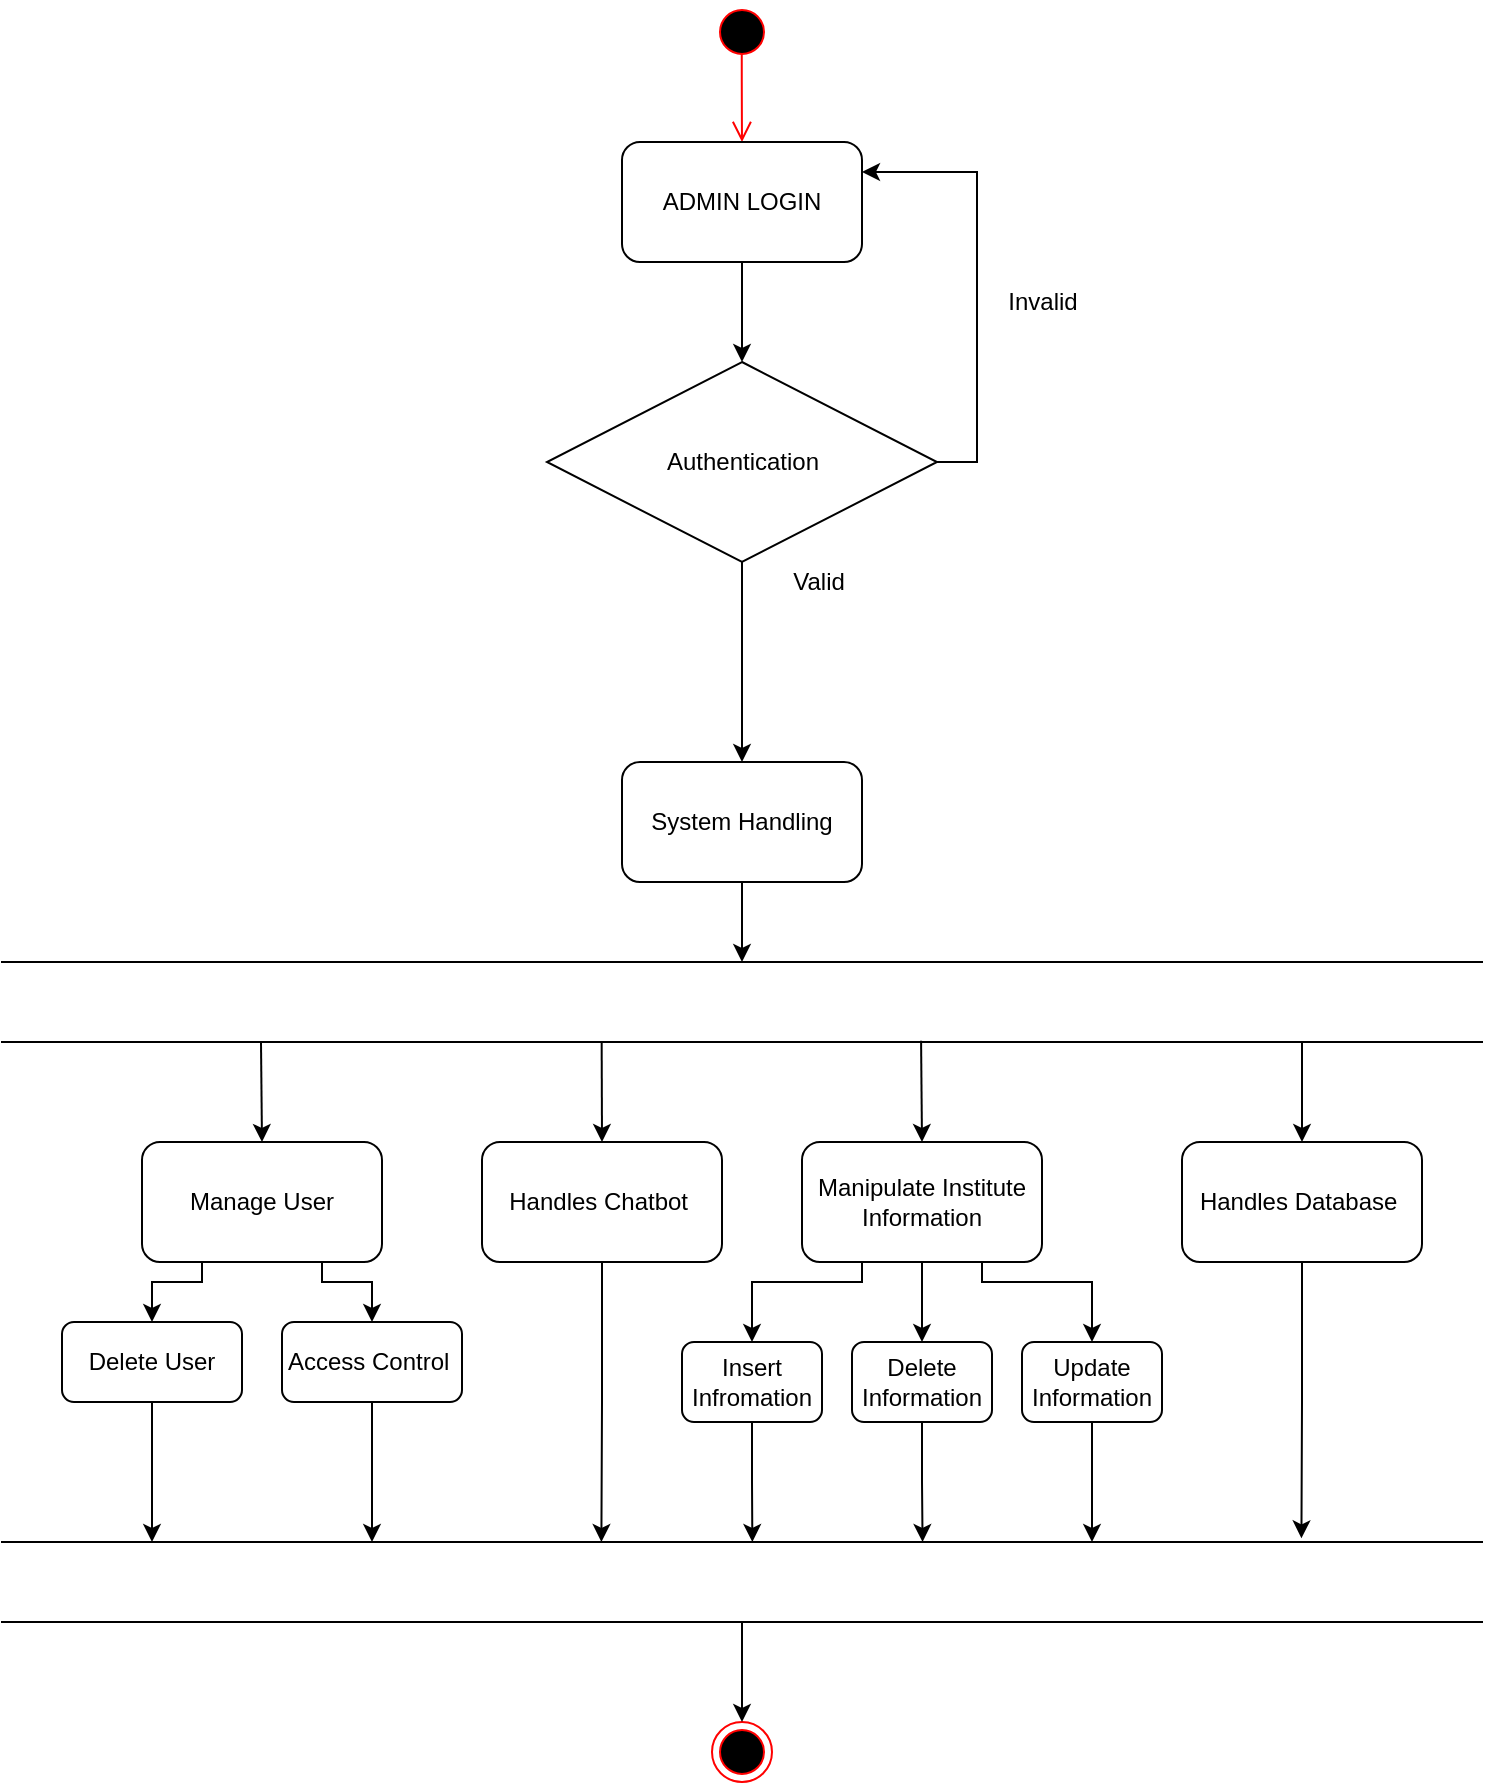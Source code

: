 <mxfile version="13.6.2" type="device" pages="2"><diagram id="P_VdWU4rFdsrLXGTsrf5" name="Page-1"><mxGraphModel dx="2463" dy="958" grid="1" gridSize="10" guides="1" tooltips="1" connect="1" arrows="1" fold="1" page="1" pageScale="1" pageWidth="850" pageHeight="1100" math="0" shadow="0"><root><mxCell id="0"/><mxCell id="1" parent="0"/><mxCell id="UqF2yyNk0w-gdwvveeFt-1" value="" style="ellipse;html=1;shape=startState;fillColor=#000000;strokeColor=#ff0000;" parent="1" vertex="1"><mxGeometry x="315" y="10" width="30" height="30" as="geometry"/></mxCell><mxCell id="UqF2yyNk0w-gdwvveeFt-2" value="" style="edgeStyle=orthogonalEdgeStyle;html=1;verticalAlign=bottom;endArrow=open;endSize=8;strokeColor=#ff0000;exitX=0.496;exitY=0.872;exitDx=0;exitDy=0;exitPerimeter=0;entryX=0.5;entryY=0;entryDx=0;entryDy=0;" parent="1" source="UqF2yyNk0w-gdwvveeFt-1" target="UqF2yyNk0w-gdwvveeFt-6" edge="1"><mxGeometry relative="1" as="geometry"><mxPoint x="348" y="80" as="targetPoint"/></mxGeometry></mxCell><mxCell id="UqF2yyNk0w-gdwvveeFt-3" value="" style="ellipse;html=1;shape=endState;fillColor=#000000;strokeColor=#ff0000;" parent="1" vertex="1"><mxGeometry x="315" y="870" width="30" height="30" as="geometry"/></mxCell><mxCell id="UqF2yyNk0w-gdwvveeFt-9" style="edgeStyle=orthogonalEdgeStyle;rounded=0;orthogonalLoop=1;jettySize=auto;html=1;entryX=0.5;entryY=0;entryDx=0;entryDy=0;" parent="1" source="UqF2yyNk0w-gdwvveeFt-6" target="UqF2yyNk0w-gdwvveeFt-7" edge="1"><mxGeometry relative="1" as="geometry"/></mxCell><mxCell id="UqF2yyNk0w-gdwvveeFt-6" value="ADMIN LOGIN" style="rounded=1;whiteSpace=wrap;html=1;" parent="1" vertex="1"><mxGeometry x="270" y="80" width="120" height="60" as="geometry"/></mxCell><mxCell id="UqF2yyNk0w-gdwvveeFt-8" style="edgeStyle=orthogonalEdgeStyle;rounded=0;orthogonalLoop=1;jettySize=auto;html=1;entryX=1;entryY=0.25;entryDx=0;entryDy=0;exitX=1;exitY=0.5;exitDx=0;exitDy=0;" parent="1" source="UqF2yyNk0w-gdwvveeFt-7" target="UqF2yyNk0w-gdwvveeFt-6" edge="1"><mxGeometry relative="1" as="geometry"/></mxCell><mxCell id="UqF2yyNk0w-gdwvveeFt-7" value="Authentication" style="rhombus;whiteSpace=wrap;html=1;" parent="1" vertex="1"><mxGeometry x="232.5" y="190" width="195" height="100" as="geometry"/></mxCell><mxCell id="UqF2yyNk0w-gdwvveeFt-10" value="Invalid" style="text;html=1;align=center;verticalAlign=middle;resizable=0;points=[];autosize=1;" parent="1" vertex="1"><mxGeometry x="455" y="150" width="50" height="20" as="geometry"/></mxCell><mxCell id="UqF2yyNk0w-gdwvveeFt-14" value="" style="endArrow=classic;html=1;exitX=0.5;exitY=1;exitDx=0;exitDy=0;entryX=0.5;entryY=0;entryDx=0;entryDy=0;" parent="1" source="UqF2yyNk0w-gdwvveeFt-7" edge="1" target="UqF2yyNk0w-gdwvveeFt-18"><mxGeometry width="50" height="50" relative="1" as="geometry"><mxPoint x="338" y="340" as="sourcePoint"/><mxPoint x="348" y="390" as="targetPoint"/></mxGeometry></mxCell><mxCell id="2troSXHWU7Qu_1HPzfl_-21" style="edgeStyle=orthogonalEdgeStyle;rounded=0;orthogonalLoop=1;jettySize=auto;html=1;exitX=0.75;exitY=1;exitDx=0;exitDy=0;entryX=0.5;entryY=0;entryDx=0;entryDy=0;" parent="1" source="UqF2yyNk0w-gdwvveeFt-15" target="2troSXHWU7Qu_1HPzfl_-20" edge="1"><mxGeometry relative="1" as="geometry"><mxPoint x="130" y="669" as="targetPoint"/><Array as="points"><mxPoint x="120" y="650"/><mxPoint x="145" y="650"/></Array></mxGeometry></mxCell><mxCell id="2troSXHWU7Qu_1HPzfl_-22" style="edgeStyle=orthogonalEdgeStyle;rounded=0;orthogonalLoop=1;jettySize=auto;html=1;entryX=0.5;entryY=0;entryDx=0;entryDy=0;exitX=0.25;exitY=1;exitDx=0;exitDy=0;" parent="1" source="UqF2yyNk0w-gdwvveeFt-15" target="2troSXHWU7Qu_1HPzfl_-19" edge="1"><mxGeometry relative="1" as="geometry"><Array as="points"><mxPoint x="60" y="650"/><mxPoint x="35" y="650"/></Array></mxGeometry></mxCell><mxCell id="UqF2yyNk0w-gdwvveeFt-15" value="Manage User" style="rounded=1;whiteSpace=wrap;html=1;" parent="1" vertex="1"><mxGeometry x="30" y="580" width="120" height="60" as="geometry"/></mxCell><mxCell id="SAK6ConAZZz9aG7oP6Jp-6" style="edgeStyle=orthogonalEdgeStyle;rounded=0;orthogonalLoop=1;jettySize=auto;html=1;entryX=0.405;entryY=0;entryDx=0;entryDy=0;entryPerimeter=0;" parent="1" source="UqF2yyNk0w-gdwvveeFt-16" target="SAK6ConAZZz9aG7oP6Jp-8" edge="1"><mxGeometry relative="1" as="geometry"><mxPoint x="260" y="680" as="targetPoint"/><Array as="points"/></mxGeometry></mxCell><mxCell id="UqF2yyNk0w-gdwvveeFt-16" value="Handles Chatbot&amp;nbsp;" style="rounded=1;whiteSpace=wrap;html=1;" parent="1" vertex="1"><mxGeometry x="200" y="580" width="120" height="60" as="geometry"/></mxCell><mxCell id="2troSXHWU7Qu_1HPzfl_-16" style="edgeStyle=orthogonalEdgeStyle;rounded=0;orthogonalLoop=1;jettySize=auto;html=1;entryX=0.5;entryY=0;entryDx=0;entryDy=0;exitX=0.25;exitY=1;exitDx=0;exitDy=0;" parent="1" source="UqF2yyNk0w-gdwvveeFt-17" target="2troSXHWU7Qu_1HPzfl_-13" edge="1"><mxGeometry relative="1" as="geometry"><Array as="points"><mxPoint x="390" y="650"/><mxPoint x="335" y="650"/></Array></mxGeometry></mxCell><mxCell id="2troSXHWU7Qu_1HPzfl_-17" value="" style="edgeStyle=orthogonalEdgeStyle;rounded=0;orthogonalLoop=1;jettySize=auto;html=1;" parent="1" source="UqF2yyNk0w-gdwvveeFt-17" target="2troSXHWU7Qu_1HPzfl_-14" edge="1"><mxGeometry relative="1" as="geometry"><Array as="points"><mxPoint x="420" y="670"/><mxPoint x="420" y="670"/></Array></mxGeometry></mxCell><mxCell id="2troSXHWU7Qu_1HPzfl_-18" style="edgeStyle=orthogonalEdgeStyle;rounded=0;orthogonalLoop=1;jettySize=auto;html=1;entryX=0.5;entryY=0;entryDx=0;entryDy=0;exitX=0.75;exitY=1;exitDx=0;exitDy=0;" parent="1" source="UqF2yyNk0w-gdwvveeFt-17" target="2troSXHWU7Qu_1HPzfl_-15" edge="1"><mxGeometry relative="1" as="geometry"><Array as="points"><mxPoint x="450" y="650"/><mxPoint x="505" y="650"/></Array></mxGeometry></mxCell><mxCell id="UqF2yyNk0w-gdwvveeFt-17" value="Manipulate Institute Information" style="rounded=1;whiteSpace=wrap;html=1;" parent="1" vertex="1"><mxGeometry x="360" y="580" width="120" height="60" as="geometry"/></mxCell><mxCell id="2troSXHWU7Qu_1HPzfl_-2" value="" style="edgeStyle=orthogonalEdgeStyle;rounded=0;orthogonalLoop=1;jettySize=auto;html=1;entryX=0.5;entryY=0;entryDx=0;entryDy=0;exitX=0.5;exitY=1;exitDx=0;exitDy=0;" parent="1" source="UqF2yyNk0w-gdwvveeFt-18" edge="1" target="2troSXHWU7Qu_1HPzfl_-1"><mxGeometry relative="1" as="geometry"><mxPoint x="379" y="489" as="targetPoint"/><Array as="points"><mxPoint x="330" y="450"/></Array></mxGeometry></mxCell><mxCell id="UqF2yyNk0w-gdwvveeFt-18" value="System Handling" style="rounded=1;whiteSpace=wrap;html=1;" parent="1" vertex="1"><mxGeometry x="270" y="390" width="120" height="60" as="geometry"/></mxCell><mxCell id="B2VY18gXvTbt7ZMoUJwi-1" value="Valid" style="text;html=1;align=center;verticalAlign=middle;resizable=0;points=[];autosize=1;" parent="1" vertex="1"><mxGeometry x="348" y="290" width="40" height="20" as="geometry"/></mxCell><mxCell id="2troSXHWU7Qu_1HPzfl_-1" value="" style="shape=partialRectangle;whiteSpace=wrap;html=1;left=0;right=0;fillColor=none;" parent="1" vertex="1"><mxGeometry x="-40" y="490" width="740" height="40" as="geometry"/></mxCell><mxCell id="SAK6ConAZZz9aG7oP6Jp-7" style="edgeStyle=orthogonalEdgeStyle;rounded=0;orthogonalLoop=1;jettySize=auto;html=1;entryX=0.878;entryY=-0.046;entryDx=0;entryDy=0;entryPerimeter=0;exitX=0.5;exitY=1;exitDx=0;exitDy=0;" parent="1" source="2troSXHWU7Qu_1HPzfl_-4" target="SAK6ConAZZz9aG7oP6Jp-8" edge="1"><mxGeometry relative="1" as="geometry"><mxPoint x="610" y="680" as="targetPoint"/><Array as="points"/></mxGeometry></mxCell><mxCell id="2troSXHWU7Qu_1HPzfl_-4" value="Handles Database&amp;nbsp;" style="rounded=1;whiteSpace=wrap;html=1;" parent="1" vertex="1"><mxGeometry x="550" y="580" width="120" height="60" as="geometry"/></mxCell><mxCell id="2troSXHWU7Qu_1HPzfl_-5" value="" style="endArrow=classic;html=1;exitX=0.175;exitY=1.009;exitDx=0;exitDy=0;exitPerimeter=0;entryX=0.5;entryY=0;entryDx=0;entryDy=0;" parent="1" source="2troSXHWU7Qu_1HPzfl_-1" target="UqF2yyNk0w-gdwvveeFt-15" edge="1"><mxGeometry width="50" height="50" relative="1" as="geometry"><mxPoint x="390" y="660" as="sourcePoint"/><mxPoint x="78" y="578" as="targetPoint"/><Array as="points"/></mxGeometry></mxCell><mxCell id="2troSXHWU7Qu_1HPzfl_-7" value="" style="endArrow=classic;html=1;exitX=0.079;exitY=1.033;exitDx=0;exitDy=0;exitPerimeter=0;entryX=0.5;entryY=0;entryDx=0;entryDy=0;" parent="1" target="UqF2yyNk0w-gdwvveeFt-16" edge="1"><mxGeometry width="50" height="50" relative="1" as="geometry"><mxPoint x="259.83" y="530.0" as="sourcePoint"/><mxPoint x="260" y="578" as="targetPoint"/><Array as="points"/></mxGeometry></mxCell><mxCell id="2troSXHWU7Qu_1HPzfl_-11" value="" style="endArrow=classic;html=1;exitX=0.621;exitY=0.983;exitDx=0;exitDy=0;exitPerimeter=0;" parent="1" source="2troSXHWU7Qu_1HPzfl_-1" edge="1"><mxGeometry width="50" height="50" relative="1" as="geometry"><mxPoint x="420" y="531" as="sourcePoint"/><mxPoint x="420" y="580" as="targetPoint"/><Array as="points"/></mxGeometry></mxCell><mxCell id="2troSXHWU7Qu_1HPzfl_-12" value="" style="endArrow=classic;html=1;entryX=0.5;entryY=0;entryDx=0;entryDy=0;" parent="1" target="2troSXHWU7Qu_1HPzfl_-4" edge="1"><mxGeometry width="50" height="50" relative="1" as="geometry"><mxPoint x="610" y="530" as="sourcePoint"/><mxPoint x="610" y="580" as="targetPoint"/><Array as="points"/></mxGeometry></mxCell><mxCell id="2troSXHWU7Qu_1HPzfl_-13" value="Insert&lt;br&gt;Infromation" style="rounded=1;whiteSpace=wrap;html=1;" parent="1" vertex="1"><mxGeometry x="300" y="680" width="70" height="40" as="geometry"/></mxCell><mxCell id="2troSXHWU7Qu_1HPzfl_-14" value="Delete Information" style="rounded=1;whiteSpace=wrap;html=1;" parent="1" vertex="1"><mxGeometry x="385" y="680" width="70" height="40" as="geometry"/></mxCell><mxCell id="2troSXHWU7Qu_1HPzfl_-15" value="Update Information" style="rounded=1;whiteSpace=wrap;html=1;" parent="1" vertex="1"><mxGeometry x="470" y="680" width="70" height="40" as="geometry"/></mxCell><mxCell id="2troSXHWU7Qu_1HPzfl_-19" value="Delete User" style="rounded=1;whiteSpace=wrap;html=1;" parent="1" vertex="1"><mxGeometry x="-10" y="670" width="90" height="40" as="geometry"/></mxCell><mxCell id="oF6SNhzgFxJ-mDHcyv1l-1" style="edgeStyle=orthogonalEdgeStyle;rounded=0;orthogonalLoop=1;jettySize=auto;html=1;exitX=0.5;exitY=1;exitDx=0;exitDy=0;entryX=0.25;entryY=0;entryDx=0;entryDy=0;" parent="1" source="2troSXHWU7Qu_1HPzfl_-20" target="SAK6ConAZZz9aG7oP6Jp-8" edge="1"><mxGeometry relative="1" as="geometry"><Array as="points"/><mxPoint x="145" y="778" as="targetPoint"/></mxGeometry></mxCell><mxCell id="2troSXHWU7Qu_1HPzfl_-20" value="Access Control&amp;nbsp;" style="rounded=1;whiteSpace=wrap;html=1;" parent="1" vertex="1"><mxGeometry x="100" y="670" width="90" height="40" as="geometry"/></mxCell><mxCell id="SAK6ConAZZz9aG7oP6Jp-3" style="edgeStyle=orthogonalEdgeStyle;rounded=0;orthogonalLoop=1;jettySize=auto;html=1;exitX=0.5;exitY=1;exitDx=0;exitDy=0;entryX=0.507;entryY=0;entryDx=0;entryDy=0;entryPerimeter=0;" parent="1" source="2troSXHWU7Qu_1HPzfl_-13" target="SAK6ConAZZz9aG7oP6Jp-8" edge="1"><mxGeometry relative="1" as="geometry"><mxPoint x="335" y="770" as="targetPoint"/><mxPoint x="125" y="720" as="sourcePoint"/></mxGeometry></mxCell><mxCell id="SAK6ConAZZz9aG7oP6Jp-4" style="edgeStyle=orthogonalEdgeStyle;rounded=0;orthogonalLoop=1;jettySize=auto;html=1;exitX=0.5;exitY=1;exitDx=0;exitDy=0;entryX=0.622;entryY=0;entryDx=0;entryDy=0;entryPerimeter=0;" parent="1" source="2troSXHWU7Qu_1HPzfl_-14" target="SAK6ConAZZz9aG7oP6Jp-8" edge="1"><mxGeometry relative="1" as="geometry"><mxPoint x="420" y="770" as="targetPoint"/><mxPoint x="135" y="730" as="sourcePoint"/></mxGeometry></mxCell><mxCell id="oF6SNhzgFxJ-mDHcyv1l-2" style="edgeStyle=orthogonalEdgeStyle;rounded=0;orthogonalLoop=1;jettySize=auto;html=1;entryX=0.5;entryY=0;entryDx=0;entryDy=0;" parent="1" source="SAK6ConAZZz9aG7oP6Jp-8" target="UqF2yyNk0w-gdwvveeFt-3" edge="1"><mxGeometry relative="1" as="geometry"/></mxCell><mxCell id="SAK6ConAZZz9aG7oP6Jp-8" value="" style="shape=partialRectangle;whiteSpace=wrap;html=1;left=0;right=0;fillColor=none;" parent="1" vertex="1"><mxGeometry x="-40" y="780" width="740" height="40" as="geometry"/></mxCell><mxCell id="jXvpkj3O8LIkuXiS9QdJ-1" style="edgeStyle=orthogonalEdgeStyle;rounded=0;orthogonalLoop=1;jettySize=auto;html=1;exitX=0.5;exitY=1;exitDx=0;exitDy=0;" parent="1" source="2troSXHWU7Qu_1HPzfl_-19" edge="1"><mxGeometry relative="1" as="geometry"><Array as="points"><mxPoint x="35" y="755"/><mxPoint x="35" y="755"/></Array><mxPoint x="124.408" y="720" as="sourcePoint"/><mxPoint x="35" y="780" as="targetPoint"/></mxGeometry></mxCell><mxCell id="jXvpkj3O8LIkuXiS9QdJ-4" style="edgeStyle=orthogonalEdgeStyle;rounded=0;orthogonalLoop=1;jettySize=auto;html=1;exitX=0.5;exitY=1;exitDx=0;exitDy=0;" parent="1" source="2troSXHWU7Qu_1HPzfl_-15" edge="1"><mxGeometry relative="1" as="geometry"><mxPoint x="505" y="780" as="targetPoint"/><mxPoint x="490" y="730" as="sourcePoint"/><Array as="points"><mxPoint x="505" y="780"/></Array></mxGeometry></mxCell></root></mxGraphModel></diagram><diagram id="noG_lVRtTmmmSZDPHIAF" name="Page-2"><mxGraphModel dx="1936" dy="1150" grid="1" gridSize="9" guides="1" tooltips="1" connect="1" arrows="1" fold="1" page="1" pageScale="1" pageWidth="850" pageHeight="1100" math="0" shadow="0"><root><mxCell id="y6vewP_zp09zqKKVHcLT-0"/><mxCell id="y6vewP_zp09zqKKVHcLT-1" parent="y6vewP_zp09zqKKVHcLT-0"/><mxCell id="LvzRwM0a5uAM0IBReAxR-1" style="edgeStyle=orthogonalEdgeStyle;rounded=0;orthogonalLoop=1;jettySize=auto;html=1;entryX=0;entryY=0.5;entryDx=0;entryDy=0;exitX=0.5;exitY=1;exitDx=0;exitDy=0;" parent="y6vewP_zp09zqKKVHcLT-1" source="Wo0yd_lB93bOm4GIjP9f-8" target="LvzRwM0a5uAM0IBReAxR-4" edge="1"><mxGeometry relative="1" as="geometry"><mxPoint x="692" y="256" as="sourcePoint"/><Array as="points"><mxPoint x="257" y="340"/></Array><mxPoint x="303" y="346" as="targetPoint"/></mxGeometry></mxCell><mxCell id="LvzRwM0a5uAM0IBReAxR-4" value="Authentication" style="rhombus;whiteSpace=wrap;html=1;" parent="y6vewP_zp09zqKKVHcLT-1" vertex="1"><mxGeometry x="339.82" y="290" width="159.37" height="100" as="geometry"/></mxCell><mxCell id="LvzRwM0a5uAM0IBReAxR-6" value="" style="endArrow=classic;html=1;exitX=0.5;exitY=1;exitDx=0;exitDy=0;entryX=0.5;entryY=0;entryDx=0;entryDy=0;" parent="y6vewP_zp09zqKKVHcLT-1" source="LvzRwM0a5uAM0IBReAxR-4" target="XhyMDuj0DldYRGyGD6H3-0" edge="1"><mxGeometry width="50" height="50" relative="1" as="geometry"><mxPoint x="365.515" y="390" as="sourcePoint"/><mxPoint x="397" y="443" as="targetPoint"/></mxGeometry></mxCell><mxCell id="Wo0yd_lB93bOm4GIjP9f-27" style="edgeStyle=orthogonalEdgeStyle;rounded=0;orthogonalLoop=1;jettySize=auto;html=1;entryX=0.12;entryY=0.024;entryDx=0;entryDy=0;entryPerimeter=0;" parent="y6vewP_zp09zqKKVHcLT-1" source="LvzRwM0a5uAM0IBReAxR-7" target="Wo0yd_lB93bOm4GIjP9f-22" edge="1"><mxGeometry relative="1" as="geometry"/></mxCell><mxCell id="LvzRwM0a5uAM0IBReAxR-7" value="Search College&amp;nbsp;" style="rounded=1;whiteSpace=wrap;html=1;" parent="y6vewP_zp09zqKKVHcLT-1" vertex="1"><mxGeometry x="89.01" y="520" width="120" height="60" as="geometry"/></mxCell><mxCell id="Wo0yd_lB93bOm4GIjP9f-28" style="edgeStyle=orthogonalEdgeStyle;rounded=0;orthogonalLoop=1;jettySize=auto;html=1;entryX=0.387;entryY=-0.042;entryDx=0;entryDy=0;entryPerimeter=0;" parent="y6vewP_zp09zqKKVHcLT-1" source="LvzRwM0a5uAM0IBReAxR-8" target="Wo0yd_lB93bOm4GIjP9f-22" edge="1"><mxGeometry relative="1" as="geometry"/></mxCell><mxCell id="LvzRwM0a5uAM0IBReAxR-8" value="Search Fields&amp;nbsp;" style="rounded=1;whiteSpace=wrap;html=1;" parent="y6vewP_zp09zqKKVHcLT-1" vertex="1"><mxGeometry x="278.01" y="520" width="120" height="60" as="geometry"/></mxCell><mxCell id="Wo0yd_lB93bOm4GIjP9f-20" style="edgeStyle=orthogonalEdgeStyle;rounded=0;orthogonalLoop=1;jettySize=auto;html=1;entryX=0.5;entryY=0;entryDx=0;entryDy=0;" parent="y6vewP_zp09zqKKVHcLT-1" source="LvzRwM0a5uAM0IBReAxR-9" target="Wo0yd_lB93bOm4GIjP9f-18" edge="1"><mxGeometry relative="1" as="geometry"><Array as="points"><mxPoint x="479.01" y="600"/><mxPoint x="429.01" y="600"/></Array></mxGeometry></mxCell><mxCell id="Wo0yd_lB93bOm4GIjP9f-21" style="edgeStyle=orthogonalEdgeStyle;rounded=0;orthogonalLoop=1;jettySize=auto;html=1;entryX=0.336;entryY=-0.042;entryDx=0;entryDy=0;entryPerimeter=0;" parent="y6vewP_zp09zqKKVHcLT-1" source="LvzRwM0a5uAM0IBReAxR-9" target="Wo0yd_lB93bOm4GIjP9f-19" edge="1"><mxGeometry relative="1" as="geometry"/></mxCell><mxCell id="LvzRwM0a5uAM0IBReAxR-9" value="Interact with Chatbot" style="rounded=1;whiteSpace=wrap;html=1;" parent="y6vewP_zp09zqKKVHcLT-1" vertex="1"><mxGeometry x="438.01" y="520" width="120" height="60" as="geometry"/></mxCell><mxCell id="Wo0yd_lB93bOm4GIjP9f-31" style="edgeStyle=orthogonalEdgeStyle;rounded=0;orthogonalLoop=1;jettySize=auto;html=1;entryX=0.881;entryY=0.008;entryDx=0;entryDy=0;entryPerimeter=0;" parent="y6vewP_zp09zqKKVHcLT-1" source="LvzRwM0a5uAM0IBReAxR-10" edge="1" target="Wo0yd_lB93bOm4GIjP9f-22"><mxGeometry relative="1" as="geometry"><mxPoint x="689" y="748" as="targetPoint"/><Array as="points"><mxPoint x="689" y="730"/><mxPoint x="689" y="730"/></Array></mxGeometry></mxCell><mxCell id="LvzRwM0a5uAM0IBReAxR-10" value="Update user settings" style="rounded=1;whiteSpace=wrap;html=1;" parent="y6vewP_zp09zqKKVHcLT-1" vertex="1"><mxGeometry x="629.01" y="520" width="120" height="60" as="geometry"/></mxCell><mxCell id="XhyMDuj0DldYRGyGD6H3-0" value="" style="shape=partialRectangle;whiteSpace=wrap;html=1;left=0;right=0;fillColor=none;" parent="y6vewP_zp09zqKKVHcLT-1" vertex="1"><mxGeometry x="63" y="446" width="711" height="40" as="geometry"/></mxCell><mxCell id="KdFSYlpuSrtTDyeJ-UTn-0" value="Valid" style="text;html=1;align=center;verticalAlign=middle;resizable=0;points=[];autosize=1;" parent="y6vewP_zp09zqKKVHcLT-1" vertex="1"><mxGeometry x="418.01" y="396" width="40" height="20" as="geometry"/></mxCell><mxCell id="Wo0yd_lB93bOm4GIjP9f-7" value="" style="ellipse;html=1;shape=startState;fillColor=#000000;strokeColor=#ff0000;" parent="y6vewP_zp09zqKKVHcLT-1" vertex="1"><mxGeometry x="404.51" y="10" width="30" height="30" as="geometry"/></mxCell><mxCell id="Wo0yd_lB93bOm4GIjP9f-8" value="User Signup&amp;nbsp;" style="rounded=1;whiteSpace=wrap;html=1;" parent="y6vewP_zp09zqKKVHcLT-1" vertex="1"><mxGeometry x="202" y="160" width="110" height="50" as="geometry"/></mxCell><mxCell id="Wo0yd_lB93bOm4GIjP9f-11" style="edgeStyle=orthogonalEdgeStyle;rounded=0;orthogonalLoop=1;jettySize=auto;html=1;entryX=0.5;entryY=0;entryDx=0;entryDy=0;" parent="y6vewP_zp09zqKKVHcLT-1" source="Wo0yd_lB93bOm4GIjP9f-9" target="Wo0yd_lB93bOm4GIjP9f-10" edge="1"><mxGeometry relative="1" as="geometry"/></mxCell><mxCell id="Wo0yd_lB93bOm4GIjP9f-16" style="edgeStyle=orthogonalEdgeStyle;rounded=0;orthogonalLoop=1;jettySize=auto;html=1;entryX=0.5;entryY=0;entryDx=0;entryDy=0;" parent="y6vewP_zp09zqKKVHcLT-1" source="Wo0yd_lB93bOm4GIjP9f-9" target="Wo0yd_lB93bOm4GIjP9f-8" edge="1"><mxGeometry relative="1" as="geometry"/></mxCell><mxCell id="Wo0yd_lB93bOm4GIjP9f-9" value="Existing User ?" style="rhombus;whiteSpace=wrap;html=1;" parent="y6vewP_zp09zqKKVHcLT-1" vertex="1"><mxGeometry x="362.63" y="70" width="113.75" height="80" as="geometry"/></mxCell><mxCell id="Wo0yd_lB93bOm4GIjP9f-15" style="edgeStyle=orthogonalEdgeStyle;rounded=0;orthogonalLoop=1;jettySize=auto;html=1;entryX=1;entryY=0.5;entryDx=0;entryDy=0;" parent="y6vewP_zp09zqKKVHcLT-1" source="Wo0yd_lB93bOm4GIjP9f-10" target="LvzRwM0a5uAM0IBReAxR-4" edge="1"><mxGeometry relative="1" as="geometry"><Array as="points"><mxPoint x="583" y="340"/></Array></mxGeometry></mxCell><mxCell id="Wo0yd_lB93bOm4GIjP9f-10" value="User Login" style="rounded=1;whiteSpace=wrap;html=1;" parent="y6vewP_zp09zqKKVHcLT-1" vertex="1"><mxGeometry x="527" y="160" width="105" height="50" as="geometry"/></mxCell><mxCell id="Wo0yd_lB93bOm4GIjP9f-12" value="Yes" style="text;html=1;align=center;verticalAlign=middle;resizable=0;points=[];autosize=1;" parent="y6vewP_zp09zqKKVHcLT-1" vertex="1"><mxGeometry x="487" y="90" width="40" height="20" as="geometry"/></mxCell><mxCell id="Wo0yd_lB93bOm4GIjP9f-14" value="No" style="text;html=1;align=center;verticalAlign=middle;resizable=0;points=[];autosize=1;" parent="y6vewP_zp09zqKKVHcLT-1" vertex="1"><mxGeometry x="312" y="90" width="30" height="20" as="geometry"/></mxCell><mxCell id="Wo0yd_lB93bOm4GIjP9f-29" style="edgeStyle=orthogonalEdgeStyle;rounded=0;orthogonalLoop=1;jettySize=auto;html=1;entryX=0.515;entryY=-0.015;entryDx=0;entryDy=0;entryPerimeter=0;" parent="y6vewP_zp09zqKKVHcLT-1" source="Wo0yd_lB93bOm4GIjP9f-18" target="Wo0yd_lB93bOm4GIjP9f-22" edge="1"><mxGeometry relative="1" as="geometry"/></mxCell><mxCell id="Wo0yd_lB93bOm4GIjP9f-18" value="Ask Queries&amp;nbsp;" style="rounded=1;whiteSpace=wrap;html=1;" parent="y6vewP_zp09zqKKVHcLT-1" vertex="1"><mxGeometry x="369.01" y="620" width="120" height="60" as="geometry"/></mxCell><mxCell id="Wo0yd_lB93bOm4GIjP9f-30" style="edgeStyle=orthogonalEdgeStyle;rounded=0;orthogonalLoop=1;jettySize=auto;html=1;entryX=0.712;entryY=0.024;entryDx=0;entryDy=0;entryPerimeter=0;" parent="y6vewP_zp09zqKKVHcLT-1" source="Wo0yd_lB93bOm4GIjP9f-19" target="Wo0yd_lB93bOm4GIjP9f-22" edge="1"><mxGeometry relative="1" as="geometry"><Array as="points"/></mxGeometry></mxCell><mxCell id="Wo0yd_lB93bOm4GIjP9f-19" value="Search for Information" style="rounded=1;whiteSpace=wrap;html=1;" parent="y6vewP_zp09zqKKVHcLT-1" vertex="1"><mxGeometry x="509.01" y="620" width="120" height="60" as="geometry"/></mxCell><mxCell id="MTJFKfURBBbEME4agIlM-1" style="edgeStyle=orthogonalEdgeStyle;rounded=0;orthogonalLoop=1;jettySize=auto;html=1;entryX=0.5;entryY=0;entryDx=0;entryDy=0;exitX=0.5;exitY=1;exitDx=0;exitDy=0;" parent="y6vewP_zp09zqKKVHcLT-1" source="Wo0yd_lB93bOm4GIjP9f-22" target="MTJFKfURBBbEME4agIlM-0" edge="1"><mxGeometry relative="1" as="geometry"><Array as="points"><mxPoint x="419" y="864"/></Array></mxGeometry></mxCell><mxCell id="Wo0yd_lB93bOm4GIjP9f-22" value="" style="shape=partialRectangle;whiteSpace=wrap;html=1;left=0;right=0;fillColor=none;" parent="y6vewP_zp09zqKKVHcLT-1" vertex="1"><mxGeometry x="63" y="750" width="711" height="40" as="geometry"/></mxCell><mxCell id="Wo0yd_lB93bOm4GIjP9f-23" value="" style="endArrow=classic;html=1;entryX=0.5;entryY=0;entryDx=0;entryDy=0;exitX=0.121;exitY=1.01;exitDx=0;exitDy=0;exitPerimeter=0;" parent="y6vewP_zp09zqKKVHcLT-1" source="XhyMDuj0DldYRGyGD6H3-0" target="LvzRwM0a5uAM0IBReAxR-7" edge="1"><mxGeometry width="50" height="50" relative="1" as="geometry"><mxPoint x="162" y="495" as="sourcePoint"/><mxPoint x="299.01" y="620" as="targetPoint"/></mxGeometry></mxCell><mxCell id="Wo0yd_lB93bOm4GIjP9f-24" value="" style="endArrow=classic;html=1;entryX=0.5;entryY=0;entryDx=0;entryDy=0;exitX=0.386;exitY=1.004;exitDx=0;exitDy=0;exitPerimeter=0;" parent="y6vewP_zp09zqKKVHcLT-1" source="XhyMDuj0DldYRGyGD6H3-0" target="LvzRwM0a5uAM0IBReAxR-8" edge="1"><mxGeometry width="50" height="50" relative="1" as="geometry"><mxPoint x="329.01" y="486" as="sourcePoint"/><mxPoint x="329.01" y="520" as="targetPoint"/></mxGeometry></mxCell><mxCell id="Wo0yd_lB93bOm4GIjP9f-25" value="" style="endArrow=classic;html=1;exitX=0.612;exitY=0.993;exitDx=0;exitDy=0;exitPerimeter=0;entryX=0.5;entryY=0;entryDx=0;entryDy=0;" parent="y6vewP_zp09zqKKVHcLT-1" source="XhyMDuj0DldYRGyGD6H3-0" target="LvzRwM0a5uAM0IBReAxR-9" edge="1"><mxGeometry width="50" height="50" relative="1" as="geometry"><mxPoint x="492.01" y="487" as="sourcePoint"/><mxPoint x="492.01" y="520" as="targetPoint"/></mxGeometry></mxCell><mxCell id="Wo0yd_lB93bOm4GIjP9f-26" value="" style="endArrow=classic;html=1;entryX=0.5;entryY=0;entryDx=0;entryDy=0;" parent="y6vewP_zp09zqKKVHcLT-1" target="LvzRwM0a5uAM0IBReAxR-10" edge="1"><mxGeometry width="50" height="50" relative="1" as="geometry"><mxPoint x="689" y="486" as="sourcePoint"/><mxPoint x="489.01" y="490" as="targetPoint"/></mxGeometry></mxCell><mxCell id="MTJFKfURBBbEME4agIlM-0" value="" style="ellipse;html=1;shape=endState;fillColor=#000000;strokeColor=#ff0000;" parent="y6vewP_zp09zqKKVHcLT-1" vertex="1"><mxGeometry x="403.5" y="864" width="30" height="30" as="geometry"/></mxCell><mxCell id="OVl3faYppS72N5aMz2PT-0" value="" style="edgeStyle=orthogonalEdgeStyle;html=1;verticalAlign=bottom;endArrow=open;endSize=8;strokeColor=#ff0000;exitX=0.506;exitY=0.849;exitDx=0;exitDy=0;exitPerimeter=0;entryX=0.5;entryY=0;entryDx=0;entryDy=0;" edge="1" parent="y6vewP_zp09zqKKVHcLT-1" source="Wo0yd_lB93bOm4GIjP9f-7" target="Wo0yd_lB93bOm4GIjP9f-9"><mxGeometry relative="1" as="geometry"><mxPoint x="403" y="80" as="targetPoint"/><mxPoint x="402.88" y="36.16" as="sourcePoint"/><Array as="points"/></mxGeometry></mxCell></root></mxGraphModel></diagram></mxfile>